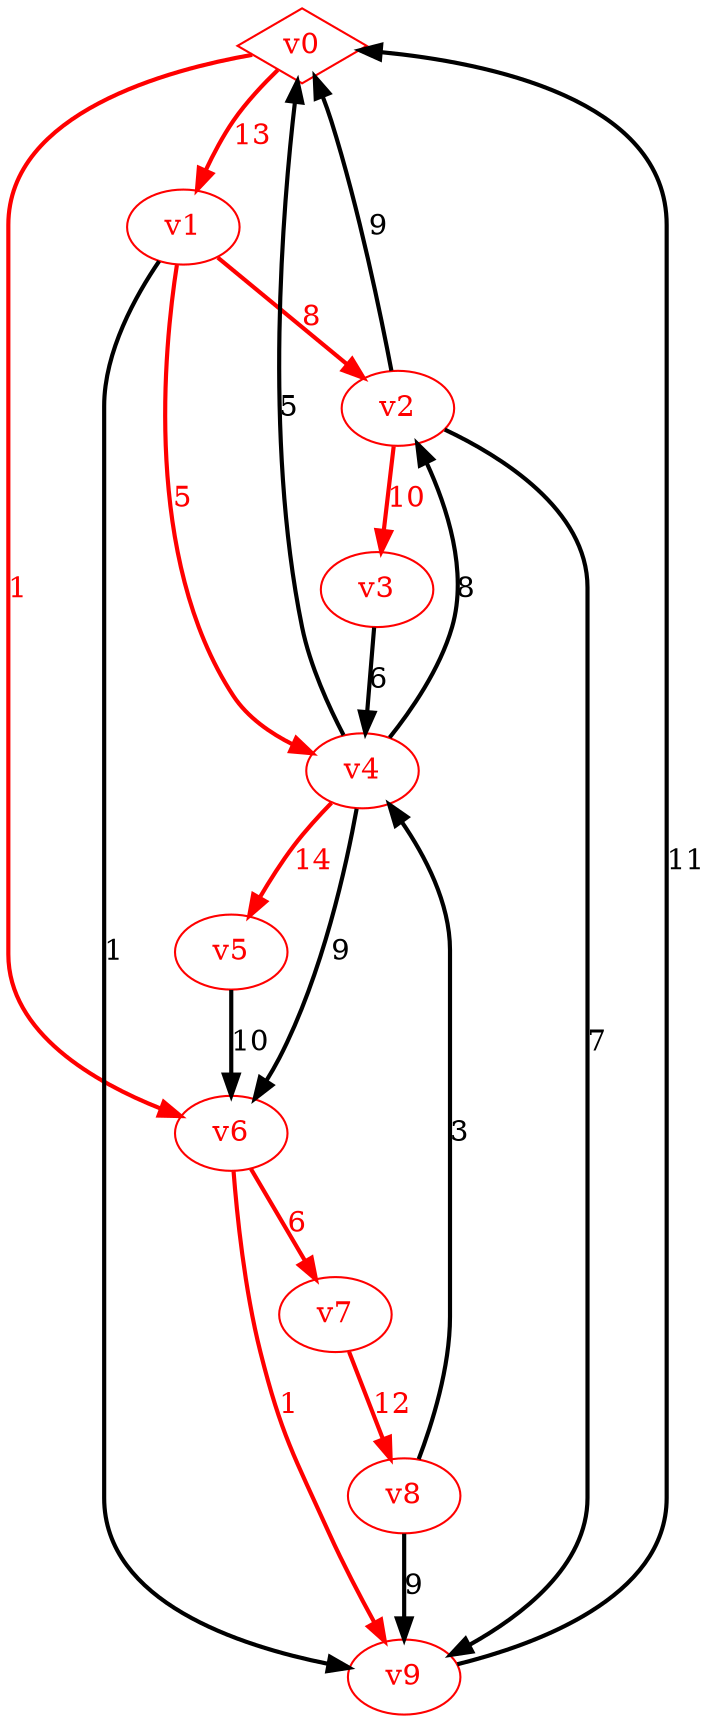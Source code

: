 digraph Dijkstra {
node [shape=ellipse];
v0[shape=diamond,color=red,fontcolor=red];
v0[fontcolor=red,color=red];
v1[fontcolor=red,color=red];
v0->v1[style=bold,label=13,fontcolor=red,color=red];
v0[fontcolor=red,color=red];
v6[fontcolor=red,color=red];
v0->v6[style=bold,label=1,fontcolor=red,color=red];
v1[fontcolor=red,color=red];
v2[fontcolor=red,color=red];
v1->v2[style=bold,label=8,fontcolor=red,color=red];
v1[fontcolor=red,color=red];
v4[fontcolor=red,color=red];
v1->v4[style=bold,label=5,fontcolor=red,color=red];
v1->v9[style=bold,label=1];
v2->v0[style=bold,label=9];
v2[fontcolor=red,color=red];
v3[fontcolor=red,color=red];
v2->v3[style=bold,label=10,fontcolor=red,color=red];
v2->v9[style=bold,label=7];
v3->v4[style=bold,label=6];
v4->v0[style=bold,label=5];
v4->v2[style=bold,label=8];
v4[fontcolor=red,color=red];
v5[fontcolor=red,color=red];
v4->v5[style=bold,label=14,fontcolor=red,color=red];
v4->v6[style=bold,label=9];
v5->v6[style=bold,label=10];
v6[fontcolor=red,color=red];
v7[fontcolor=red,color=red];
v6->v7[style=bold,label=6,fontcolor=red,color=red];
v6[fontcolor=red,color=red];
v9[fontcolor=red,color=red];
v6->v9[style=bold,label=1,fontcolor=red,color=red];
v7[fontcolor=red,color=red];
v8[fontcolor=red,color=red];
v7->v8[style=bold,label=12,fontcolor=red,color=red];
v8->v4[style=bold,label=3];
v8->v9[style=bold,label=9];
v9->v0[style=bold,label=11];
}
